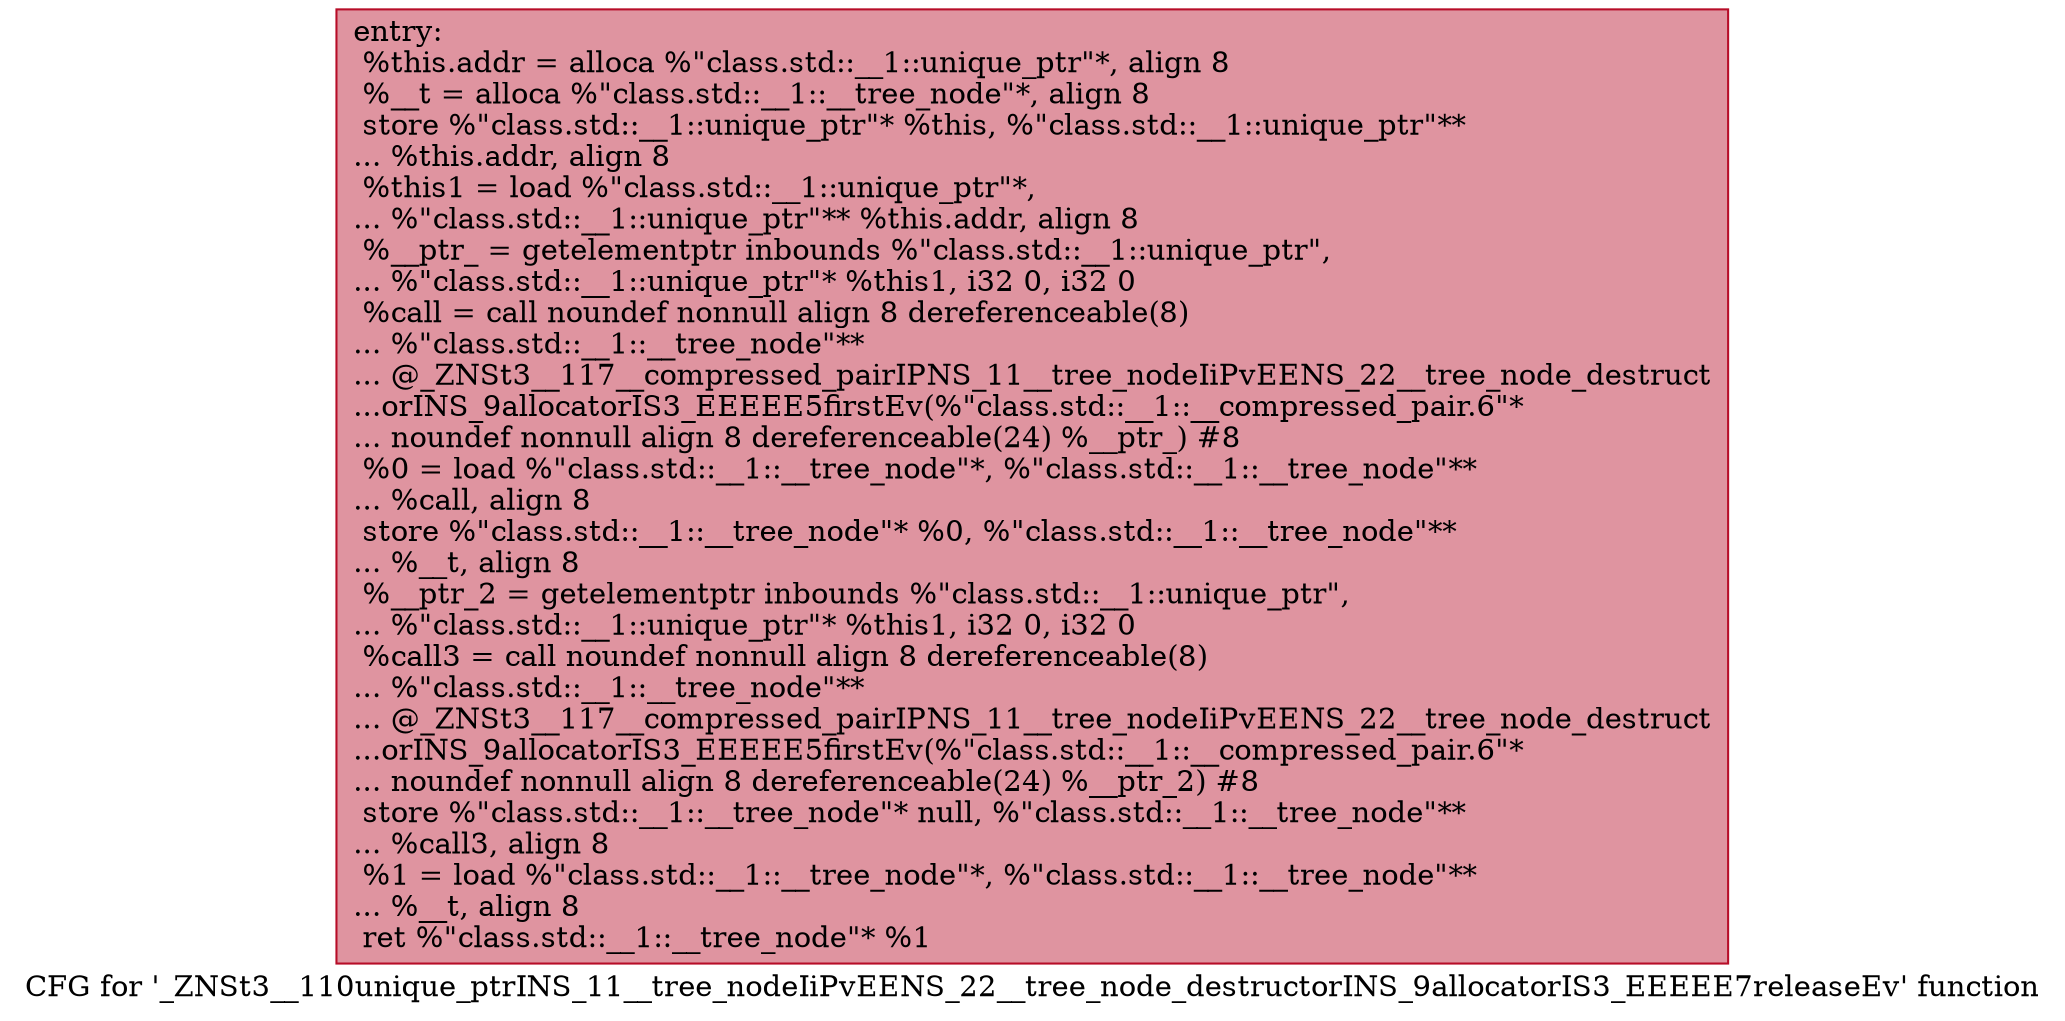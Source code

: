 digraph "CFG for '_ZNSt3__110unique_ptrINS_11__tree_nodeIiPvEENS_22__tree_node_destructorINS_9allocatorIS3_EEEEE7releaseEv' function" {
	label="CFG for '_ZNSt3__110unique_ptrINS_11__tree_nodeIiPvEENS_22__tree_node_destructorINS_9allocatorIS3_EEEEE7releaseEv' function";

	Node0x60000255c6c0 [shape=record,color="#b70d28ff", style=filled, fillcolor="#b70d2870",label="{entry:\l  %this.addr = alloca %\"class.std::__1::unique_ptr\"*, align 8\l  %__t = alloca %\"class.std::__1::__tree_node\"*, align 8\l  store %\"class.std::__1::unique_ptr\"* %this, %\"class.std::__1::unique_ptr\"**\l... %this.addr, align 8\l  %this1 = load %\"class.std::__1::unique_ptr\"*,\l... %\"class.std::__1::unique_ptr\"** %this.addr, align 8\l  %__ptr_ = getelementptr inbounds %\"class.std::__1::unique_ptr\",\l... %\"class.std::__1::unique_ptr\"* %this1, i32 0, i32 0\l  %call = call noundef nonnull align 8 dereferenceable(8)\l... %\"class.std::__1::__tree_node\"**\l... @_ZNSt3__117__compressed_pairIPNS_11__tree_nodeIiPvEENS_22__tree_node_destruct\l...orINS_9allocatorIS3_EEEEE5firstEv(%\"class.std::__1::__compressed_pair.6\"*\l... noundef nonnull align 8 dereferenceable(24) %__ptr_) #8\l  %0 = load %\"class.std::__1::__tree_node\"*, %\"class.std::__1::__tree_node\"**\l... %call, align 8\l  store %\"class.std::__1::__tree_node\"* %0, %\"class.std::__1::__tree_node\"**\l... %__t, align 8\l  %__ptr_2 = getelementptr inbounds %\"class.std::__1::unique_ptr\",\l... %\"class.std::__1::unique_ptr\"* %this1, i32 0, i32 0\l  %call3 = call noundef nonnull align 8 dereferenceable(8)\l... %\"class.std::__1::__tree_node\"**\l... @_ZNSt3__117__compressed_pairIPNS_11__tree_nodeIiPvEENS_22__tree_node_destruct\l...orINS_9allocatorIS3_EEEEE5firstEv(%\"class.std::__1::__compressed_pair.6\"*\l... noundef nonnull align 8 dereferenceable(24) %__ptr_2) #8\l  store %\"class.std::__1::__tree_node\"* null, %\"class.std::__1::__tree_node\"**\l... %call3, align 8\l  %1 = load %\"class.std::__1::__tree_node\"*, %\"class.std::__1::__tree_node\"**\l... %__t, align 8\l  ret %\"class.std::__1::__tree_node\"* %1\l}"];
}
